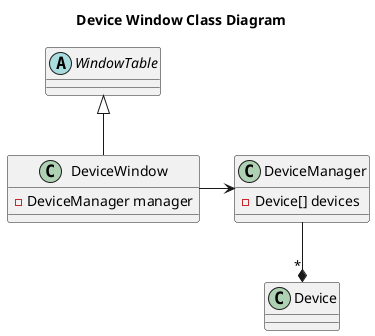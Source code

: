 @startuml
title "Device Window Class Diagram"
abstract WindowTable {
    
}
class DeviceWindow {
    -DeviceManager manager
}
class DeviceManager {
    -Device[] devices
}
DeviceWindow -> DeviceManager
class Device {

}
DeviceManager --* "*" Device
WindowTable <|-- DeviceWindow
@enduml